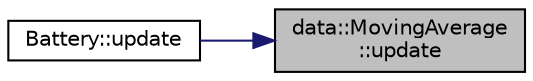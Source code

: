 digraph "data::MovingAverage::update"
{
 // LATEX_PDF_SIZE
  edge [fontname="Helvetica",fontsize="10",labelfontname="Helvetica",labelfontsize="10"];
  node [fontname="Helvetica",fontsize="10",shape=record];
  rankdir="RL";
  Node1 [label="data::MovingAverage\l::update",height=0.2,width=0.4,color="black", fillcolor="grey75", style="filled", fontcolor="black",tooltip=" "];
  Node1 -> Node2 [dir="back",color="midnightblue",fontsize="10",style="solid",fontname="Helvetica"];
  Node2 [label="Battery::update",height=0.2,width=0.4,color="black", fillcolor="white", style="filled",URL="$classBattery.html#ae9579689aa2ccb4e790b7fe3d719841f",tooltip=" "];
}
